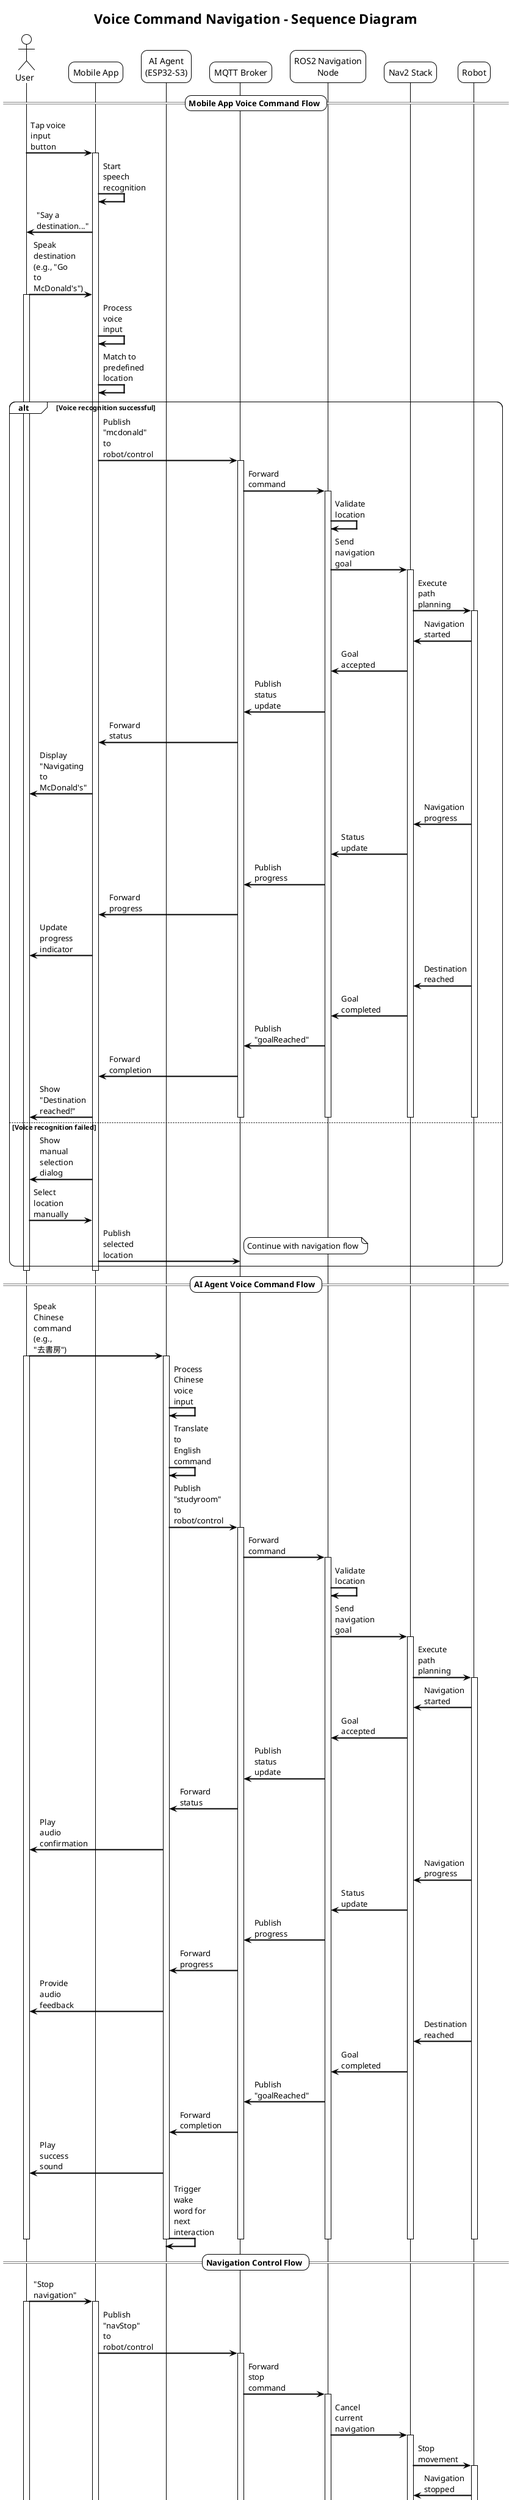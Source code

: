 @startuml Voice Command Navigation Sequence Diagram

!theme plain
skinparam sequenceArrowThickness 2
skinparam roundcorner 20
skinparam maxmessagesize 60

title Voice Command Navigation - Sequence Diagram

actor User as U
participant "Mobile App" as MA
participant "AI Agent\n(ESP32-S3)" as AI
participant "MQTT Broker" as MQTT
participant "ROS2 Navigation\nNode" as ROS
participant "Nav2 Stack" as NAV
participant "Robot" as R

== Mobile App Voice Command Flow ==

U -> MA: Tap voice input button
activate MA

MA -> MA: Start speech recognition
MA -> U: "Say a destination..."

U -> MA: Speak destination\n(e.g., "Go to McDonald's")
activate U

MA -> MA: Process voice input
MA -> MA: Match to predefined location

alt Voice recognition successful
    MA -> MQTT: Publish "mcdonald" to robot/control
    activate MQTT
    
    MQTT -> ROS: Forward command
    activate ROS
    
    ROS -> ROS: Validate location
    ROS -> NAV: Send navigation goal
    activate NAV
    
    NAV -> R: Execute path planning
    activate R
    
    R -> NAV: Navigation started
    NAV -> ROS: Goal accepted
    ROS -> MQTT: Publish status update
    MQTT -> MA: Forward status
    MA -> U: Display "Navigating to McDonald's"
    
    R -> NAV: Navigation progress
    NAV -> ROS: Status update
    ROS -> MQTT: Publish progress
    MQTT -> MA: Forward progress
    MA -> U: Update progress indicator
    
    R -> NAV: Destination reached
    NAV -> ROS: Goal completed
    ROS -> MQTT: Publish "goalReached"
    MQTT -> MA: Forward completion
    MA -> U: Show "Destination reached!"
    
    deactivate R
    deactivate NAV
    deactivate ROS
    deactivate MQTT
    
else Voice recognition failed
    MA -> U: Show manual selection dialog
    U -> MA: Select location manually
    MA -> MQTT: Publish selected location
    note right: Continue with navigation flow
end

deactivate MA
deactivate U

== AI Agent Voice Command Flow ==

U -> AI: Speak Chinese command\n(e.g., "去書房")
activate U
activate AI

AI -> AI: Process Chinese voice input
AI -> AI: Translate to English command

AI -> MQTT: Publish "studyroom" to robot/control
activate MQTT

MQTT -> ROS: Forward command
activate ROS

ROS -> ROS: Validate location
ROS -> NAV: Send navigation goal
activate NAV

NAV -> R: Execute path planning
activate R

R -> NAV: Navigation started
NAV -> ROS: Goal accepted
ROS -> MQTT: Publish status update
MQTT -> AI: Forward status
AI -> U: Play audio confirmation

R -> NAV: Navigation progress
NAV -> ROS: Status update
ROS -> MQTT: Publish progress
MQTT -> AI: Forward progress
AI -> U: Provide audio feedback

R -> NAV: Destination reached
NAV -> ROS: Goal completed
ROS -> MQTT: Publish "goalReached"
MQTT -> AI: Forward completion
AI -> U: Play success sound
AI -> AI: Trigger wake word for next interaction

deactivate R
deactivate NAV
deactivate ROS
deactivate MQTT
deactivate AI
deactivate U

== Navigation Control Flow ==

U -> MA: "Stop navigation"
activate U
activate MA

MA -> MQTT: Publish "navStop" to robot/control
activate MQTT

MQTT -> ROS: Forward stop command
activate ROS

ROS -> NAV: Cancel current navigation
activate NAV

NAV -> R: Stop movement
activate R

R -> NAV: Navigation stopped
NAV -> ROS: Goal cancelled
ROS -> MQTT: Publish stop confirmation
MQTT -> MA: Forward confirmation
MA -> U: Display "Navigation stopped"

deactivate R
deactivate NAV
deactivate ROS
deactivate MQTT
deactivate MA
deactivate U

@enduml 